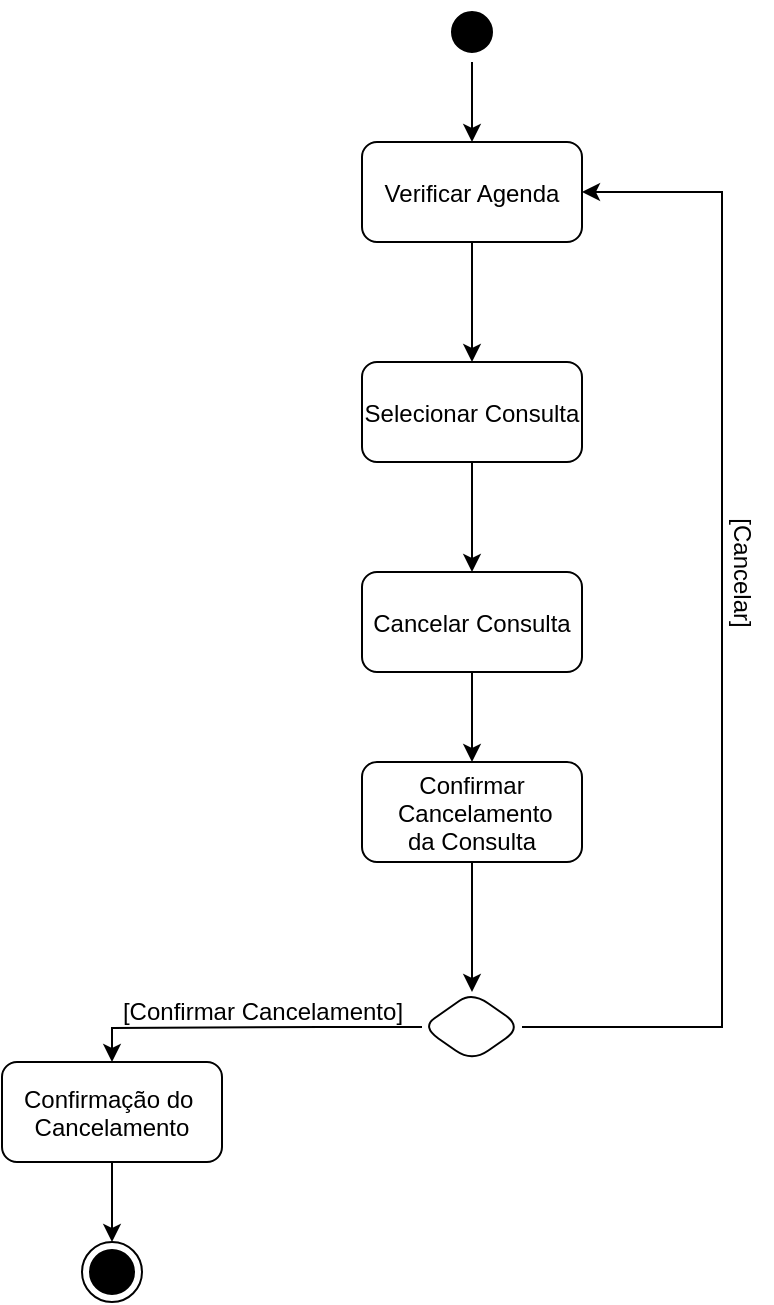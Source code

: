 <mxfile version="21.3.7" type="google">
  <diagram name="Page-1" id="e7e014a7-5840-1c2e-5031-d8a46d1fe8dd">
    <mxGraphModel grid="1" page="1" gridSize="10" guides="1" tooltips="1" connect="1" arrows="1" fold="1" pageScale="1" pageWidth="1169" pageHeight="826" background="none" math="0" shadow="0">
      <root>
        <mxCell id="0" />
        <mxCell id="1" parent="0" />
        <mxCell id="60U7CGxUBecx_QKV-MWQ-43" value="" style="edgeStyle=orthogonalEdgeStyle;rounded=0;orthogonalLoop=1;jettySize=auto;html=1;" edge="1" parent="1" source="7" target="8">
          <mxGeometry relative="1" as="geometry" />
        </mxCell>
        <mxCell id="7" value="Verificar Agenda" style="rounded=1;" vertex="1" parent="1">
          <mxGeometry x="450" y="260" width="110" height="50" as="geometry" />
        </mxCell>
        <mxCell id="60U7CGxUBecx_QKV-MWQ-44" value="" style="edgeStyle=orthogonalEdgeStyle;rounded=0;orthogonalLoop=1;jettySize=auto;html=1;" edge="1" parent="1" source="8" target="10">
          <mxGeometry relative="1" as="geometry" />
        </mxCell>
        <mxCell id="8" value="Selecionar Consulta" style="rounded=1;" vertex="1" parent="1">
          <mxGeometry x="450" y="370" width="110" height="50" as="geometry" />
        </mxCell>
        <mxCell id="60U7CGxUBecx_QKV-MWQ-45" value="" style="edgeStyle=orthogonalEdgeStyle;rounded=0;orthogonalLoop=1;jettySize=auto;html=1;" edge="1" parent="1" source="10" target="60U7CGxUBecx_QKV-MWQ-41">
          <mxGeometry relative="1" as="geometry" />
        </mxCell>
        <mxCell id="10" value="Cancelar Consulta" style="rounded=1;" vertex="1" parent="1">
          <mxGeometry x="450" y="475" width="110" height="50" as="geometry" />
        </mxCell>
        <mxCell id="60U7CGxUBecx_QKV-MWQ-42" value="" style="edgeStyle=orthogonalEdgeStyle;rounded=0;orthogonalLoop=1;jettySize=auto;html=1;" edge="1" parent="1" source="5" target="7">
          <mxGeometry relative="1" as="geometry" />
        </mxCell>
        <mxCell id="5" value="" style="ellipse;shape=startState;fillColor=#000000;strokeColor=#FFFFFF;" vertex="1" parent="1">
          <mxGeometry x="490" y="190" width="30" height="30" as="geometry" />
        </mxCell>
        <mxCell id="60U7CGxUBecx_QKV-MWQ-47" value="" style="edgeStyle=orthogonalEdgeStyle;rounded=0;orthogonalLoop=1;jettySize=auto;html=1;" edge="1" parent="1" source="60U7CGxUBecx_QKV-MWQ-41" target="60U7CGxUBecx_QKV-MWQ-46">
          <mxGeometry relative="1" as="geometry" />
        </mxCell>
        <mxCell id="60U7CGxUBecx_QKV-MWQ-41" value="Confirmar&#xa; Cancelamento&#xa;da Consulta" style="rounded=1;" vertex="1" parent="1">
          <mxGeometry x="450" y="570" width="110" height="50" as="geometry" />
        </mxCell>
        <mxCell id="60U7CGxUBecx_QKV-MWQ-52" style="edgeStyle=orthogonalEdgeStyle;rounded=0;orthogonalLoop=1;jettySize=auto;html=1;exitX=1;exitY=0.5;exitDx=0;exitDy=0;entryX=1;entryY=0.5;entryDx=0;entryDy=0;" edge="1" parent="1" source="60U7CGxUBecx_QKV-MWQ-46" target="7">
          <mxGeometry relative="1" as="geometry">
            <Array as="points">
              <mxPoint x="630" y="703" />
              <mxPoint x="630" y="285" />
            </Array>
          </mxGeometry>
        </mxCell>
        <mxCell id="60U7CGxUBecx_QKV-MWQ-55" style="edgeStyle=orthogonalEdgeStyle;rounded=0;orthogonalLoop=1;jettySize=auto;html=1;exitX=0;exitY=0.5;exitDx=0;exitDy=0;entryX=0.5;entryY=0;entryDx=0;entryDy=0;" edge="1" parent="1" source="60U7CGxUBecx_QKV-MWQ-46" target="60U7CGxUBecx_QKV-MWQ-49">
          <mxGeometry relative="1" as="geometry">
            <Array as="points">
              <mxPoint x="430" y="703" />
              <mxPoint x="325" y="703" />
            </Array>
          </mxGeometry>
        </mxCell>
        <mxCell id="60U7CGxUBecx_QKV-MWQ-46" value="" style="rhombus;whiteSpace=wrap;html=1;rounded=1;" vertex="1" parent="1">
          <mxGeometry x="480" y="685" width="50" height="35" as="geometry" />
        </mxCell>
        <mxCell id="60U7CGxUBecx_QKV-MWQ-57" value="" style="edgeStyle=orthogonalEdgeStyle;rounded=0;orthogonalLoop=1;jettySize=auto;html=1;" edge="1" parent="1" source="60U7CGxUBecx_QKV-MWQ-49" target="60U7CGxUBecx_QKV-MWQ-56">
          <mxGeometry relative="1" as="geometry" />
        </mxCell>
        <mxCell id="60U7CGxUBecx_QKV-MWQ-49" value="Confirmação do &#xa;Cancelamento" style="rounded=1;" vertex="1" parent="1">
          <mxGeometry x="270" y="720" width="110" height="50" as="geometry" />
        </mxCell>
        <mxCell id="60U7CGxUBecx_QKV-MWQ-53" value="[Confirmar Cancelamento]" style="text;html=1;align=center;verticalAlign=middle;resizable=0;points=[];autosize=1;strokeColor=none;fillColor=none;" vertex="1" parent="1">
          <mxGeometry x="320" y="680" width="160" height="30" as="geometry" />
        </mxCell>
        <mxCell id="60U7CGxUBecx_QKV-MWQ-54" value="[Cancelar]" style="text;html=1;align=center;verticalAlign=middle;resizable=0;points=[];autosize=1;strokeColor=none;fillColor=none;rotation=90;" vertex="1" parent="1">
          <mxGeometry x="600" y="460" width="80" height="30" as="geometry" />
        </mxCell>
        <mxCell id="60U7CGxUBecx_QKV-MWQ-56" value="" style="ellipse;html=1;shape=endState;fillColor=#000000;strokeColor=#000000;" vertex="1" parent="1">
          <mxGeometry x="310" y="810" width="30" height="30" as="geometry" />
        </mxCell>
      </root>
    </mxGraphModel>
  </diagram>
</mxfile>
